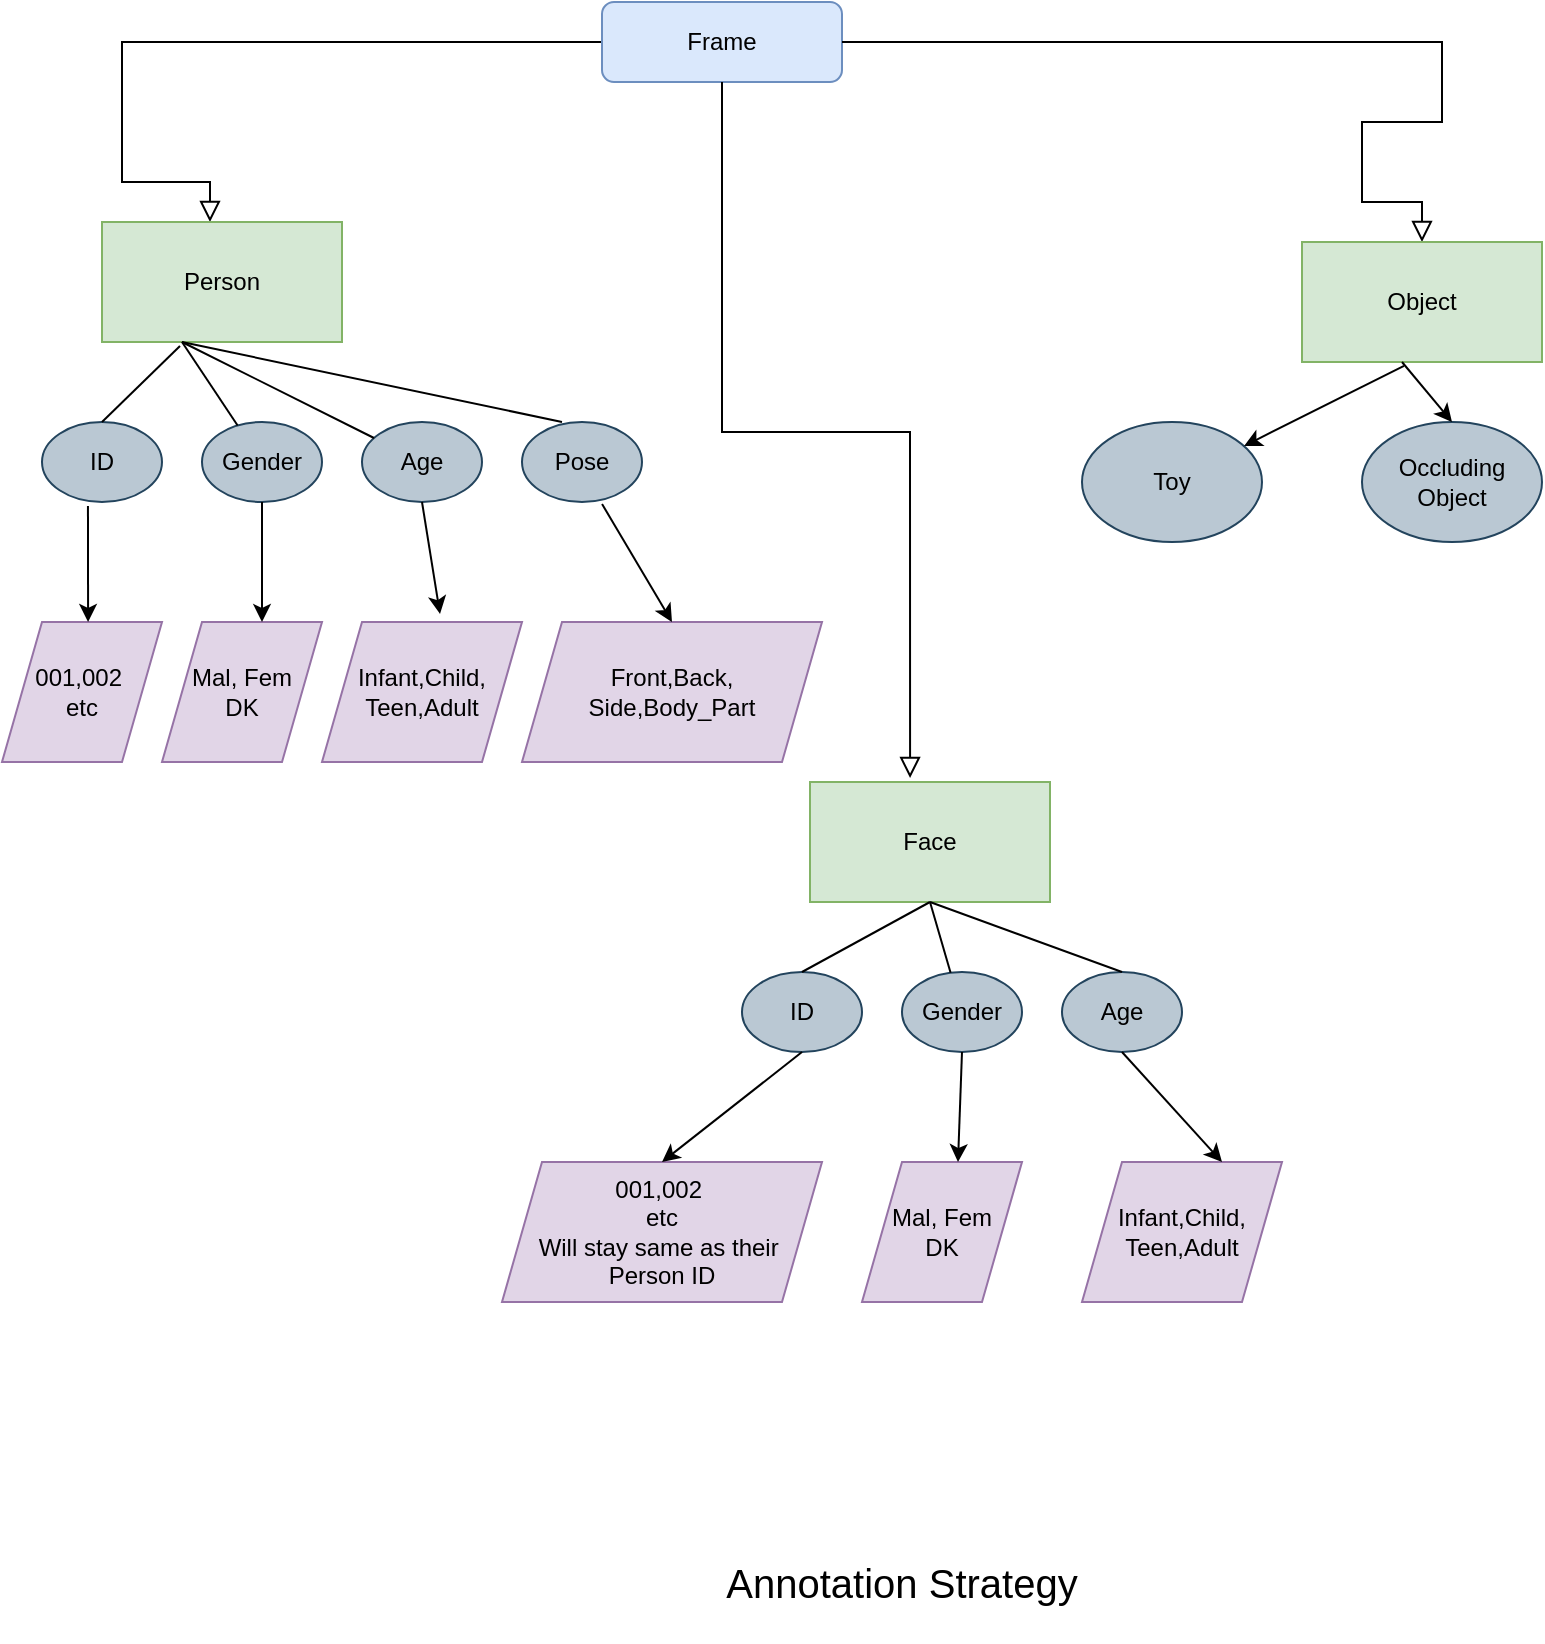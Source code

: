 <mxfile version="14.1.8" type="github">
  <diagram id="C5RBs43oDa-KdzZeNtuy" name="Page-1">
    <mxGraphModel dx="1959" dy="1144" grid="1" gridSize="10" guides="1" tooltips="1" connect="1" arrows="1" fold="1" page="1" pageScale="1" pageWidth="827" pageHeight="1169" math="0" shadow="0">
      <root>
        <mxCell id="WIyWlLk6GJQsqaUBKTNV-0" />
        <mxCell id="WIyWlLk6GJQsqaUBKTNV-1" parent="WIyWlLk6GJQsqaUBKTNV-0" />
        <mxCell id="WIyWlLk6GJQsqaUBKTNV-2" value="" style="rounded=0;html=1;jettySize=auto;orthogonalLoop=1;fontSize=11;endArrow=block;endFill=0;endSize=8;strokeWidth=1;shadow=0;labelBackgroundColor=none;edgeStyle=orthogonalEdgeStyle;entryX=0.45;entryY=0;entryDx=0;entryDy=0;entryPerimeter=0;" parent="WIyWlLk6GJQsqaUBKTNV-1" source="WIyWlLk6GJQsqaUBKTNV-3" target="icy979D5z1qIx01CAXmV-4" edge="1">
          <mxGeometry relative="1" as="geometry">
            <mxPoint x="220" y="170" as="targetPoint" />
            <Array as="points">
              <mxPoint x="70" y="100" />
              <mxPoint x="70" y="170" />
              <mxPoint x="114" y="170" />
            </Array>
          </mxGeometry>
        </mxCell>
        <mxCell id="WIyWlLk6GJQsqaUBKTNV-3" value="Frame" style="rounded=1;whiteSpace=wrap;html=1;fontSize=12;glass=0;strokeWidth=1;shadow=0;fillColor=#dae8fc;strokeColor=#6c8ebf;" parent="WIyWlLk6GJQsqaUBKTNV-1" vertex="1">
          <mxGeometry x="310" y="80" width="120" height="40" as="geometry" />
        </mxCell>
        <mxCell id="icy979D5z1qIx01CAXmV-1" value="" style="rounded=0;html=1;jettySize=auto;orthogonalLoop=1;fontSize=11;endArrow=block;endFill=0;endSize=8;strokeWidth=1;shadow=0;labelBackgroundColor=none;edgeStyle=orthogonalEdgeStyle;exitX=1;exitY=0.5;exitDx=0;exitDy=0;entryX=0.5;entryY=0;entryDx=0;entryDy=0;" edge="1" parent="WIyWlLk6GJQsqaUBKTNV-1" source="WIyWlLk6GJQsqaUBKTNV-3" target="icy979D5z1qIx01CAXmV-6">
          <mxGeometry relative="1" as="geometry">
            <mxPoint x="490" y="100" as="sourcePoint" />
            <mxPoint x="720" y="170" as="targetPoint" />
            <Array as="points">
              <mxPoint x="730" y="100" />
              <mxPoint x="730" y="140" />
              <mxPoint x="690" y="140" />
              <mxPoint x="690" y="180" />
              <mxPoint x="720" y="180" />
            </Array>
          </mxGeometry>
        </mxCell>
        <mxCell id="icy979D5z1qIx01CAXmV-3" value="" style="rounded=0;html=1;jettySize=auto;orthogonalLoop=1;fontSize=11;endArrow=block;endFill=0;endSize=8;strokeWidth=1;shadow=0;labelBackgroundColor=none;edgeStyle=orthogonalEdgeStyle;exitX=0.5;exitY=1;exitDx=0;exitDy=0;entryX=0.417;entryY=-0.033;entryDx=0;entryDy=0;entryPerimeter=0;" edge="1" parent="WIyWlLk6GJQsqaUBKTNV-1" source="WIyWlLk6GJQsqaUBKTNV-3" target="icy979D5z1qIx01CAXmV-5">
          <mxGeometry relative="1" as="geometry">
            <mxPoint x="450" y="290" as="sourcePoint" />
            <mxPoint x="370" y="170" as="targetPoint" />
          </mxGeometry>
        </mxCell>
        <mxCell id="icy979D5z1qIx01CAXmV-4" value="Person" style="rounded=0;whiteSpace=wrap;html=1;fillColor=#d5e8d4;strokeColor=#82b366;" vertex="1" parent="WIyWlLk6GJQsqaUBKTNV-1">
          <mxGeometry x="60" y="190" width="120" height="60" as="geometry" />
        </mxCell>
        <mxCell id="icy979D5z1qIx01CAXmV-5" value="Face" style="rounded=0;whiteSpace=wrap;html=1;fillColor=#d5e8d4;strokeColor=#82b366;" vertex="1" parent="WIyWlLk6GJQsqaUBKTNV-1">
          <mxGeometry x="414" y="470" width="120" height="60" as="geometry" />
        </mxCell>
        <mxCell id="icy979D5z1qIx01CAXmV-6" value="Object" style="rounded=0;whiteSpace=wrap;html=1;fillColor=#d5e8d4;strokeColor=#82b366;" vertex="1" parent="WIyWlLk6GJQsqaUBKTNV-1">
          <mxGeometry x="660" y="200" width="120" height="60" as="geometry" />
        </mxCell>
        <mxCell id="icy979D5z1qIx01CAXmV-7" value="ID" style="ellipse;whiteSpace=wrap;html=1;fillColor=#bac8d3;strokeColor=#23445d;" vertex="1" parent="WIyWlLk6GJQsqaUBKTNV-1">
          <mxGeometry x="30" y="290" width="60" height="40" as="geometry" />
        </mxCell>
        <mxCell id="icy979D5z1qIx01CAXmV-8" value="Gender" style="ellipse;whiteSpace=wrap;html=1;fillColor=#bac8d3;strokeColor=#23445d;" vertex="1" parent="WIyWlLk6GJQsqaUBKTNV-1">
          <mxGeometry x="110" y="290" width="60" height="40" as="geometry" />
        </mxCell>
        <mxCell id="icy979D5z1qIx01CAXmV-9" value="Age" style="ellipse;whiteSpace=wrap;html=1;fillColor=#bac8d3;strokeColor=#23445d;" vertex="1" parent="WIyWlLk6GJQsqaUBKTNV-1">
          <mxGeometry x="190" y="290" width="60" height="40" as="geometry" />
        </mxCell>
        <mxCell id="icy979D5z1qIx01CAXmV-11" value="Pose" style="ellipse;whiteSpace=wrap;html=1;fillColor=#bac8d3;strokeColor=#23445d;" vertex="1" parent="WIyWlLk6GJQsqaUBKTNV-1">
          <mxGeometry x="270" y="290" width="60" height="40" as="geometry" />
        </mxCell>
        <mxCell id="icy979D5z1qIx01CAXmV-13" value="" style="endArrow=none;html=1;entryX=0.325;entryY=1.033;entryDx=0;entryDy=0;entryPerimeter=0;exitX=0.5;exitY=0;exitDx=0;exitDy=0;" edge="1" parent="WIyWlLk6GJQsqaUBKTNV-1" source="icy979D5z1qIx01CAXmV-7" target="icy979D5z1qIx01CAXmV-4">
          <mxGeometry width="50" height="50" relative="1" as="geometry">
            <mxPoint x="80" y="300" as="sourcePoint" />
            <mxPoint x="130" y="250" as="targetPoint" />
          </mxGeometry>
        </mxCell>
        <mxCell id="icy979D5z1qIx01CAXmV-14" value="" style="endArrow=none;html=1;" edge="1" parent="WIyWlLk6GJQsqaUBKTNV-1" source="icy979D5z1qIx01CAXmV-8">
          <mxGeometry width="50" height="50" relative="1" as="geometry">
            <mxPoint x="100" y="300" as="sourcePoint" />
            <mxPoint x="100" y="250" as="targetPoint" />
          </mxGeometry>
        </mxCell>
        <mxCell id="icy979D5z1qIx01CAXmV-15" value="" style="endArrow=none;html=1;" edge="1" parent="WIyWlLk6GJQsqaUBKTNV-1" source="icy979D5z1qIx01CAXmV-9">
          <mxGeometry width="50" height="50" relative="1" as="geometry">
            <mxPoint x="120" y="300" as="sourcePoint" />
            <mxPoint x="100" y="250" as="targetPoint" />
          </mxGeometry>
        </mxCell>
        <mxCell id="icy979D5z1qIx01CAXmV-16" value="" style="endArrow=none;html=1;" edge="1" parent="WIyWlLk6GJQsqaUBKTNV-1">
          <mxGeometry width="50" height="50" relative="1" as="geometry">
            <mxPoint x="290" y="290" as="sourcePoint" />
            <mxPoint x="100" y="250" as="targetPoint" />
          </mxGeometry>
        </mxCell>
        <mxCell id="icy979D5z1qIx01CAXmV-18" value="ID" style="ellipse;whiteSpace=wrap;html=1;fillColor=#bac8d3;strokeColor=#23445d;" vertex="1" parent="WIyWlLk6GJQsqaUBKTNV-1">
          <mxGeometry x="380" y="565" width="60" height="40" as="geometry" />
        </mxCell>
        <mxCell id="icy979D5z1qIx01CAXmV-19" value="Gender" style="ellipse;whiteSpace=wrap;html=1;fillColor=#bac8d3;strokeColor=#23445d;" vertex="1" parent="WIyWlLk6GJQsqaUBKTNV-1">
          <mxGeometry x="460" y="565" width="60" height="40" as="geometry" />
        </mxCell>
        <mxCell id="icy979D5z1qIx01CAXmV-20" value="Age" style="ellipse;whiteSpace=wrap;html=1;fillColor=#bac8d3;strokeColor=#23445d;" vertex="1" parent="WIyWlLk6GJQsqaUBKTNV-1">
          <mxGeometry x="540" y="565" width="60" height="40" as="geometry" />
        </mxCell>
        <mxCell id="icy979D5z1qIx01CAXmV-26" value="001,002&amp;nbsp;&lt;br&gt;etc" style="shape=parallelogram;perimeter=parallelogramPerimeter;whiteSpace=wrap;html=1;fixedSize=1;fillColor=#e1d5e7;strokeColor=#9673a6;" vertex="1" parent="WIyWlLk6GJQsqaUBKTNV-1">
          <mxGeometry x="10" y="390" width="80" height="70" as="geometry" />
        </mxCell>
        <mxCell id="icy979D5z1qIx01CAXmV-30" value="Mal, Fem&lt;br&gt;DK" style="shape=parallelogram;perimeter=parallelogramPerimeter;whiteSpace=wrap;html=1;fixedSize=1;fillColor=#e1d5e7;strokeColor=#9673a6;" vertex="1" parent="WIyWlLk6GJQsqaUBKTNV-1">
          <mxGeometry x="90" y="390" width="80" height="70" as="geometry" />
        </mxCell>
        <mxCell id="icy979D5z1qIx01CAXmV-32" value="Infant,Child,&lt;br&gt;Teen,Adult" style="shape=parallelogram;perimeter=parallelogramPerimeter;whiteSpace=wrap;html=1;fixedSize=1;fillColor=#e1d5e7;strokeColor=#9673a6;" vertex="1" parent="WIyWlLk6GJQsqaUBKTNV-1">
          <mxGeometry x="170" y="390" width="100" height="70" as="geometry" />
        </mxCell>
        <mxCell id="icy979D5z1qIx01CAXmV-33" value="Front,Back,&lt;br&gt;Side,Body_Part" style="shape=parallelogram;perimeter=parallelogramPerimeter;whiteSpace=wrap;html=1;fixedSize=1;fillColor=#e1d5e7;strokeColor=#9673a6;" vertex="1" parent="WIyWlLk6GJQsqaUBKTNV-1">
          <mxGeometry x="270" y="390" width="150" height="70" as="geometry" />
        </mxCell>
        <mxCell id="icy979D5z1qIx01CAXmV-35" value="" style="endArrow=classic;html=1;exitX=0.383;exitY=1.05;exitDx=0;exitDy=0;exitPerimeter=0;entryX=0.538;entryY=0;entryDx=0;entryDy=0;entryPerimeter=0;" edge="1" parent="WIyWlLk6GJQsqaUBKTNV-1" source="icy979D5z1qIx01CAXmV-7" target="icy979D5z1qIx01CAXmV-26">
          <mxGeometry width="50" height="50" relative="1" as="geometry">
            <mxPoint x="40" y="400" as="sourcePoint" />
            <mxPoint x="53" y="380" as="targetPoint" />
          </mxGeometry>
        </mxCell>
        <mxCell id="icy979D5z1qIx01CAXmV-36" value="" style="endArrow=classic;html=1;exitX=0.5;exitY=1;exitDx=0;exitDy=0;entryX=0.625;entryY=0;entryDx=0;entryDy=0;entryPerimeter=0;" edge="1" parent="WIyWlLk6GJQsqaUBKTNV-1" source="icy979D5z1qIx01CAXmV-8" target="icy979D5z1qIx01CAXmV-30">
          <mxGeometry width="50" height="50" relative="1" as="geometry">
            <mxPoint x="210" y="590" as="sourcePoint" />
            <mxPoint x="260" y="540" as="targetPoint" />
          </mxGeometry>
        </mxCell>
        <mxCell id="icy979D5z1qIx01CAXmV-37" value="" style="endArrow=classic;html=1;exitX=0.5;exitY=1;exitDx=0;exitDy=0;" edge="1" parent="WIyWlLk6GJQsqaUBKTNV-1" source="icy979D5z1qIx01CAXmV-9">
          <mxGeometry width="50" height="50" relative="1" as="geometry">
            <mxPoint x="80" y="720" as="sourcePoint" />
            <mxPoint x="229" y="386" as="targetPoint" />
          </mxGeometry>
        </mxCell>
        <mxCell id="icy979D5z1qIx01CAXmV-38" value="" style="endArrow=classic;html=1;exitX=0.667;exitY=1.025;exitDx=0;exitDy=0;exitPerimeter=0;entryX=0.5;entryY=0;entryDx=0;entryDy=0;" edge="1" parent="WIyWlLk6GJQsqaUBKTNV-1" source="icy979D5z1qIx01CAXmV-11" target="icy979D5z1qIx01CAXmV-33">
          <mxGeometry width="50" height="50" relative="1" as="geometry">
            <mxPoint x="150" y="720" as="sourcePoint" />
            <mxPoint x="200" y="670" as="targetPoint" />
          </mxGeometry>
        </mxCell>
        <mxCell id="icy979D5z1qIx01CAXmV-39" value="" style="endArrow=none;html=1;entryX=0.5;entryY=1;entryDx=0;entryDy=0;exitX=0.5;exitY=0;exitDx=0;exitDy=0;" edge="1" parent="WIyWlLk6GJQsqaUBKTNV-1" source="icy979D5z1qIx01CAXmV-18" target="icy979D5z1qIx01CAXmV-5">
          <mxGeometry width="50" height="50" relative="1" as="geometry">
            <mxPoint x="430" y="580" as="sourcePoint" />
            <mxPoint x="480" y="530" as="targetPoint" />
          </mxGeometry>
        </mxCell>
        <mxCell id="icy979D5z1qIx01CAXmV-40" value="" style="endArrow=none;html=1;entryX=0.5;entryY=1;entryDx=0;entryDy=0;" edge="1" parent="WIyWlLk6GJQsqaUBKTNV-1" source="icy979D5z1qIx01CAXmV-19" target="icy979D5z1qIx01CAXmV-5">
          <mxGeometry width="50" height="50" relative="1" as="geometry">
            <mxPoint x="450" y="720" as="sourcePoint" />
            <mxPoint x="500" y="670" as="targetPoint" />
          </mxGeometry>
        </mxCell>
        <mxCell id="icy979D5z1qIx01CAXmV-41" value="" style="endArrow=none;html=1;entryX=0.5;entryY=1;entryDx=0;entryDy=0;exitX=0.5;exitY=0;exitDx=0;exitDy=0;" edge="1" parent="WIyWlLk6GJQsqaUBKTNV-1" source="icy979D5z1qIx01CAXmV-20" target="icy979D5z1qIx01CAXmV-5">
          <mxGeometry width="50" height="50" relative="1" as="geometry">
            <mxPoint x="550" y="690" as="sourcePoint" />
            <mxPoint x="600" y="640" as="targetPoint" />
          </mxGeometry>
        </mxCell>
        <mxCell id="icy979D5z1qIx01CAXmV-42" value="001,002&amp;nbsp;&lt;br&gt;etc&lt;br&gt;Will stay same as their&amp;nbsp;&lt;br&gt;Person ID" style="shape=parallelogram;perimeter=parallelogramPerimeter;whiteSpace=wrap;html=1;fixedSize=1;fillColor=#e1d5e7;strokeColor=#9673a6;" vertex="1" parent="WIyWlLk6GJQsqaUBKTNV-1">
          <mxGeometry x="260" y="660" width="160" height="70" as="geometry" />
        </mxCell>
        <mxCell id="icy979D5z1qIx01CAXmV-43" value="Mal, Fem&lt;br&gt;DK" style="shape=parallelogram;perimeter=parallelogramPerimeter;whiteSpace=wrap;html=1;fixedSize=1;fillColor=#e1d5e7;strokeColor=#9673a6;" vertex="1" parent="WIyWlLk6GJQsqaUBKTNV-1">
          <mxGeometry x="440" y="660" width="80" height="70" as="geometry" />
        </mxCell>
        <mxCell id="icy979D5z1qIx01CAXmV-44" value="Infant,Child,&lt;br&gt;Teen,Adult" style="shape=parallelogram;perimeter=parallelogramPerimeter;whiteSpace=wrap;html=1;fixedSize=1;fillColor=#e1d5e7;strokeColor=#9673a6;" vertex="1" parent="WIyWlLk6GJQsqaUBKTNV-1">
          <mxGeometry x="550" y="660" width="100" height="70" as="geometry" />
        </mxCell>
        <mxCell id="icy979D5z1qIx01CAXmV-46" value="" style="endArrow=classic;html=1;exitX=0.5;exitY=1;exitDx=0;exitDy=0;" edge="1" parent="WIyWlLk6GJQsqaUBKTNV-1" source="icy979D5z1qIx01CAXmV-19">
          <mxGeometry width="50" height="50" relative="1" as="geometry">
            <mxPoint x="500" y="610" as="sourcePoint" />
            <mxPoint x="488" y="660" as="targetPoint" />
          </mxGeometry>
        </mxCell>
        <mxCell id="icy979D5z1qIx01CAXmV-47" value="" style="endArrow=classic;html=1;exitX=0.5;exitY=1;exitDx=0;exitDy=0;entryX=0.5;entryY=0;entryDx=0;entryDy=0;" edge="1" parent="WIyWlLk6GJQsqaUBKTNV-1" source="icy979D5z1qIx01CAXmV-18" target="icy979D5z1qIx01CAXmV-42">
          <mxGeometry width="50" height="50" relative="1" as="geometry">
            <mxPoint x="320" y="670" as="sourcePoint" />
            <mxPoint x="370" y="620" as="targetPoint" />
          </mxGeometry>
        </mxCell>
        <mxCell id="icy979D5z1qIx01CAXmV-48" value="" style="endArrow=classic;html=1;exitX=0.5;exitY=1;exitDx=0;exitDy=0;" edge="1" parent="WIyWlLk6GJQsqaUBKTNV-1" source="icy979D5z1qIx01CAXmV-20">
          <mxGeometry width="50" height="50" relative="1" as="geometry">
            <mxPoint x="590" y="670" as="sourcePoint" />
            <mxPoint x="620" y="660" as="targetPoint" />
          </mxGeometry>
        </mxCell>
        <mxCell id="icy979D5z1qIx01CAXmV-52" value="Toy" style="ellipse;whiteSpace=wrap;html=1;fillColor=#bac8d3;strokeColor=#23445d;" vertex="1" parent="WIyWlLk6GJQsqaUBKTNV-1">
          <mxGeometry x="550" y="290" width="90" height="60" as="geometry" />
        </mxCell>
        <mxCell id="icy979D5z1qIx01CAXmV-54" value="Occluding&lt;br&gt;Object" style="ellipse;whiteSpace=wrap;html=1;fillColor=#bac8d3;strokeColor=#23445d;" vertex="1" parent="WIyWlLk6GJQsqaUBKTNV-1">
          <mxGeometry x="690" y="290" width="90" height="60" as="geometry" />
        </mxCell>
        <mxCell id="icy979D5z1qIx01CAXmV-55" value="" style="endArrow=classic;html=1;exitX=0.425;exitY=1.033;exitDx=0;exitDy=0;exitPerimeter=0;" edge="1" parent="WIyWlLk6GJQsqaUBKTNV-1" source="icy979D5z1qIx01CAXmV-6" target="icy979D5z1qIx01CAXmV-52">
          <mxGeometry width="50" height="50" relative="1" as="geometry">
            <mxPoint x="660" y="460" as="sourcePoint" />
            <mxPoint x="710" y="410" as="targetPoint" />
          </mxGeometry>
        </mxCell>
        <mxCell id="icy979D5z1qIx01CAXmV-56" value="" style="endArrow=classic;html=1;entryX=0.5;entryY=0;entryDx=0;entryDy=0;" edge="1" parent="WIyWlLk6GJQsqaUBKTNV-1" target="icy979D5z1qIx01CAXmV-54">
          <mxGeometry width="50" height="50" relative="1" as="geometry">
            <mxPoint x="710" y="260" as="sourcePoint" />
            <mxPoint x="770" y="430" as="targetPoint" />
          </mxGeometry>
        </mxCell>
        <mxCell id="icy979D5z1qIx01CAXmV-57" value="&lt;font style=&quot;font-size: 20px&quot;&gt;Annotation Strategy&lt;/font&gt;" style="rounded=0;whiteSpace=wrap;html=1;strokeColor=none;" vertex="1" parent="WIyWlLk6GJQsqaUBKTNV-1">
          <mxGeometry x="250" y="840" width="420" height="60" as="geometry" />
        </mxCell>
      </root>
    </mxGraphModel>
  </diagram>
</mxfile>
